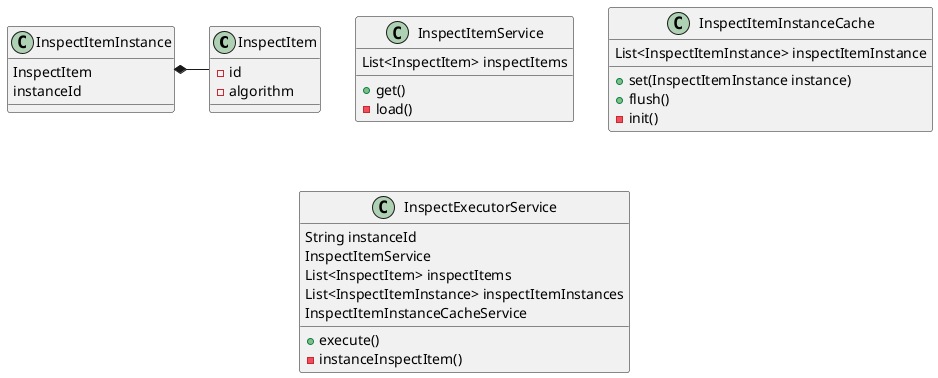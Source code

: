 @startuml

InspectItem  -left-* InspectItemInstance

class InspectItem {
    - id
    - algorithm
}



class InspectItemInstance {
    InspectItem
    instanceId
}

class InspectItemService {
     List<InspectItem> inspectItems
     + get()
     - load()

 }

 class InspectItemInstanceCache {
     List<InspectItemInstance> inspectItemInstance
     + set(InspectItemInstance instance)
     + flush()
     - init()

 }

class InspectExecutorService {
    String instanceId
    InspectItemService
    List<InspectItem> inspectItems
    List<InspectItemInstance> inspectItemInstances
    InspectItemInstanceCacheService


    + execute()
    - instanceInspectItem()
}




'abstract class AbstractList
'abstract AbstractCollection
'interface List
'interface Collection
'
'List <|-- AbstractList
'Collection <|-- AbstractCollection
'
'Collection <|- List
'AbstractCollection <|- AbstractList
'AbstractList <|-- ArrayList
'
'class ArrayList {
'Object[] elementData
'size()
'}
'
'enum TimeUnit {
'DAYS
'HOURS
'MINUTES
'}

@enduml